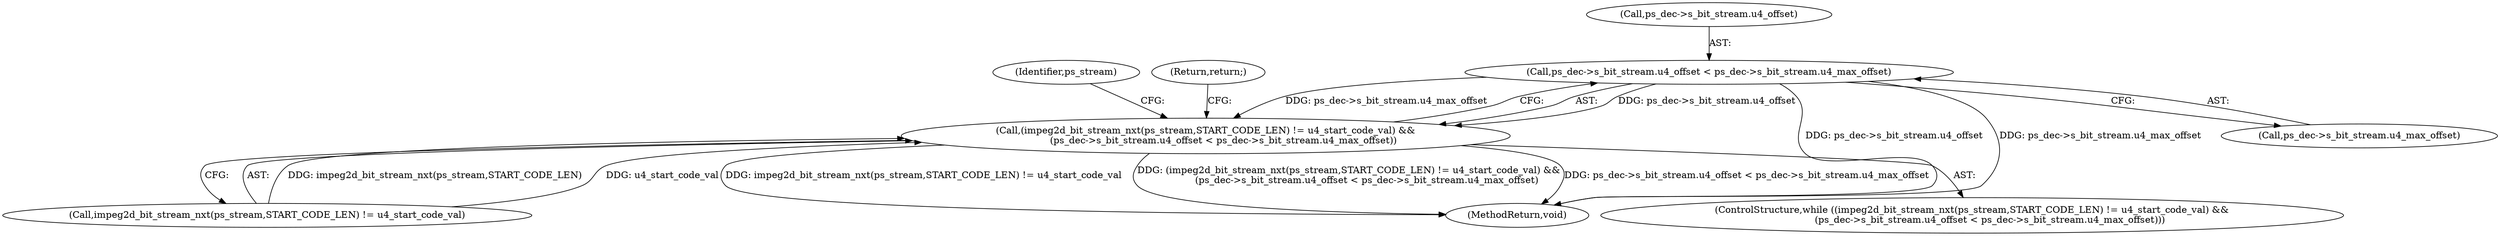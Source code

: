 digraph "0_Android_ffab15eb80630dc799eb410855c93525b75233c3_8@pointer" {
"1000121" [label="(Call,ps_dec->s_bit_stream.u4_offset < ps_dec->s_bit_stream.u4_max_offset)"];
"1000115" [label="(Call,(impeg2d_bit_stream_nxt(ps_stream,START_CODE_LEN) != u4_start_code_val) &&\n            (ps_dec->s_bit_stream.u4_offset < ps_dec->s_bit_stream.u4_max_offset))"];
"1000122" [label="(Call,ps_dec->s_bit_stream.u4_offset)"];
"1000121" [label="(Call,ps_dec->s_bit_stream.u4_offset < ps_dec->s_bit_stream.u4_max_offset)"];
"1000136" [label="(Identifier,ps_stream)"];
"1000116" [label="(Call,impeg2d_bit_stream_nxt(ps_stream,START_CODE_LEN) != u4_start_code_val)"];
"1000140" [label="(Return,return;)"];
"1000141" [label="(MethodReturn,void)"];
"1000115" [label="(Call,(impeg2d_bit_stream_nxt(ps_stream,START_CODE_LEN) != u4_start_code_val) &&\n            (ps_dec->s_bit_stream.u4_offset < ps_dec->s_bit_stream.u4_max_offset))"];
"1000127" [label="(Call,ps_dec->s_bit_stream.u4_max_offset)"];
"1000114" [label="(ControlStructure,while ((impeg2d_bit_stream_nxt(ps_stream,START_CODE_LEN) != u4_start_code_val) &&\n            (ps_dec->s_bit_stream.u4_offset < ps_dec->s_bit_stream.u4_max_offset)))"];
"1000121" -> "1000115"  [label="AST: "];
"1000121" -> "1000127"  [label="CFG: "];
"1000122" -> "1000121"  [label="AST: "];
"1000127" -> "1000121"  [label="AST: "];
"1000115" -> "1000121"  [label="CFG: "];
"1000121" -> "1000141"  [label="DDG: ps_dec->s_bit_stream.u4_max_offset"];
"1000121" -> "1000141"  [label="DDG: ps_dec->s_bit_stream.u4_offset"];
"1000121" -> "1000115"  [label="DDG: ps_dec->s_bit_stream.u4_offset"];
"1000121" -> "1000115"  [label="DDG: ps_dec->s_bit_stream.u4_max_offset"];
"1000115" -> "1000114"  [label="AST: "];
"1000115" -> "1000116"  [label="CFG: "];
"1000116" -> "1000115"  [label="AST: "];
"1000136" -> "1000115"  [label="CFG: "];
"1000140" -> "1000115"  [label="CFG: "];
"1000115" -> "1000141"  [label="DDG: impeg2d_bit_stream_nxt(ps_stream,START_CODE_LEN) != u4_start_code_val"];
"1000115" -> "1000141"  [label="DDG: (impeg2d_bit_stream_nxt(ps_stream,START_CODE_LEN) != u4_start_code_val) &&\n            (ps_dec->s_bit_stream.u4_offset < ps_dec->s_bit_stream.u4_max_offset)"];
"1000115" -> "1000141"  [label="DDG: ps_dec->s_bit_stream.u4_offset < ps_dec->s_bit_stream.u4_max_offset"];
"1000116" -> "1000115"  [label="DDG: impeg2d_bit_stream_nxt(ps_stream,START_CODE_LEN)"];
"1000116" -> "1000115"  [label="DDG: u4_start_code_val"];
}
